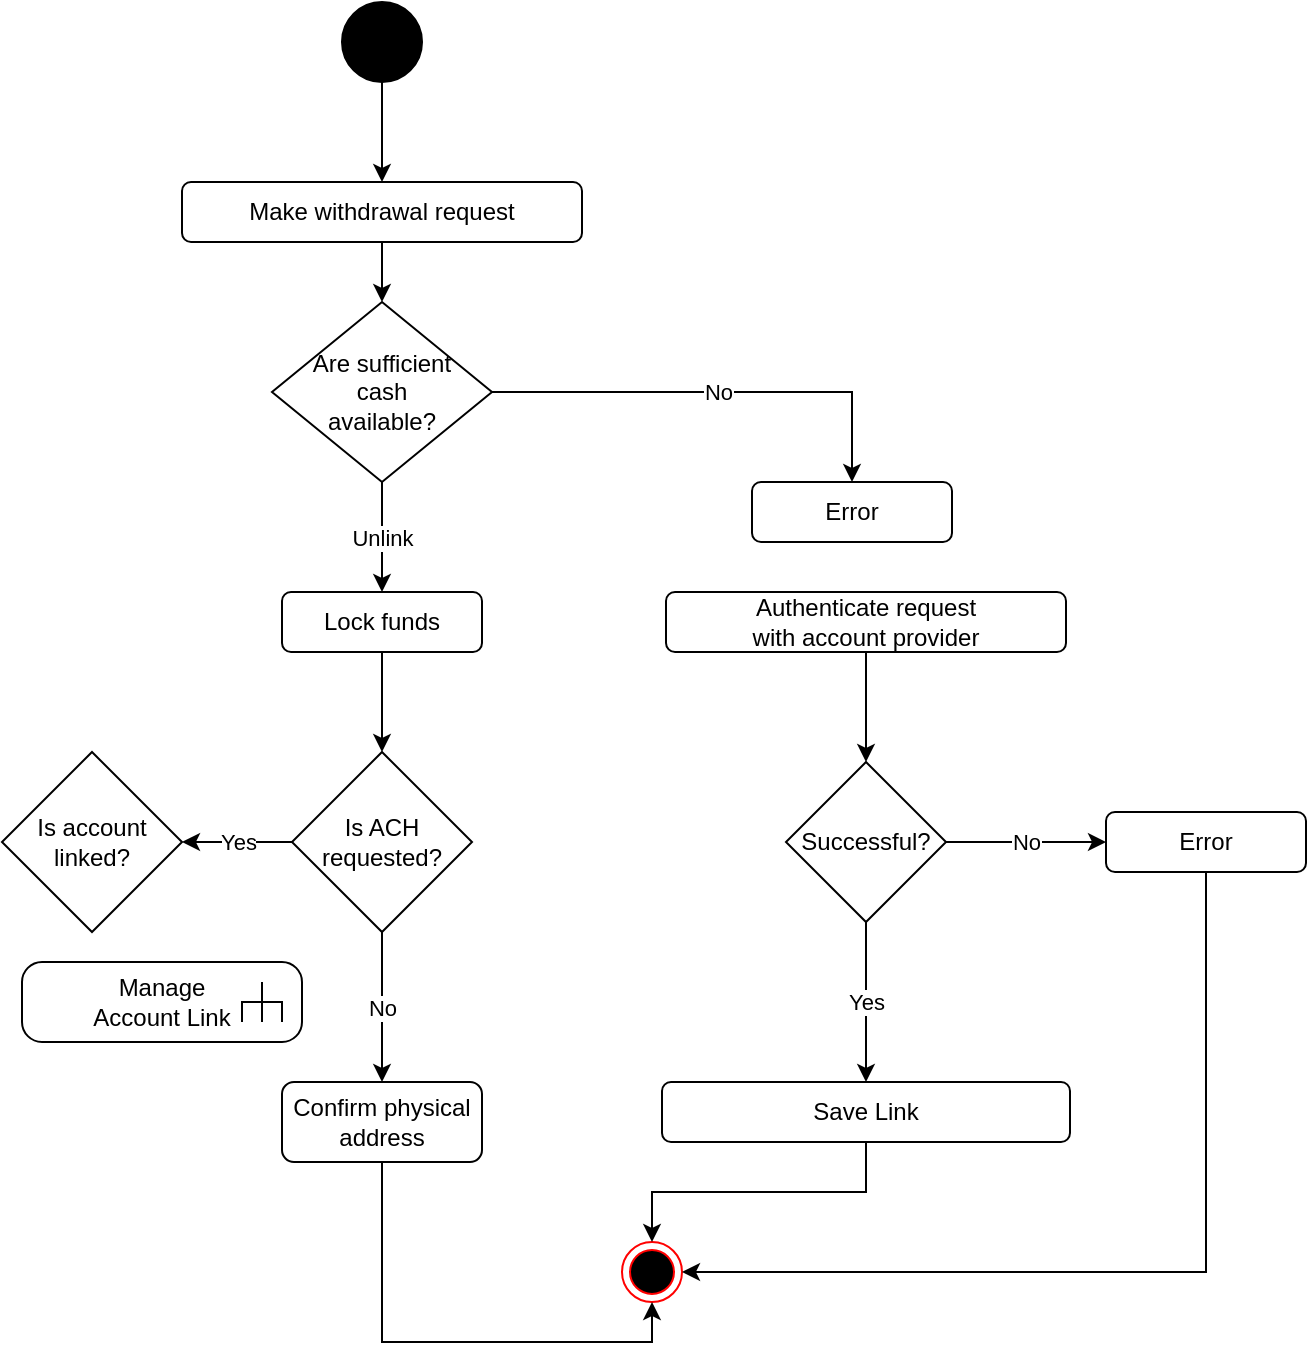 <mxfile version="13.10.0" type="github"><diagram id="h0yh4uh9Ou2qqzZrw4VW" name="Page-1"><mxGraphModel dx="1038" dy="548" grid="1" gridSize="10" guides="1" tooltips="1" connect="1" arrows="1" fold="1" page="1" pageScale="1" pageWidth="850" pageHeight="1100" math="0" shadow="0"><root><mxCell id="0"/><mxCell id="1" parent="0"/><mxCell id="fXs1r2CifXFu1rM4M8Fj-4" value="" style="edgeStyle=orthogonalEdgeStyle;rounded=0;orthogonalLoop=1;jettySize=auto;html=1;" parent="1" source="fXs1r2CifXFu1rM4M8Fj-1" target="fXs1r2CifXFu1rM4M8Fj-2" edge="1"><mxGeometry relative="1" as="geometry"/></mxCell><mxCell id="fXs1r2CifXFu1rM4M8Fj-1" value="" style="ellipse;whiteSpace=wrap;html=1;aspect=fixed;fillColor=#000000;" parent="1" vertex="1"><mxGeometry x="220" y="40" width="40" height="40" as="geometry"/></mxCell><mxCell id="fXs1r2CifXFu1rM4M8Fj-5" value="" style="edgeStyle=orthogonalEdgeStyle;rounded=0;orthogonalLoop=1;jettySize=auto;html=1;" parent="1" source="fXs1r2CifXFu1rM4M8Fj-2" target="fXs1r2CifXFu1rM4M8Fj-3" edge="1"><mxGeometry relative="1" as="geometry"/></mxCell><mxCell id="fXs1r2CifXFu1rM4M8Fj-2" value="Make withdrawal request" style="rounded=1;whiteSpace=wrap;html=1;fillColor=#FFFFFF;" parent="1" vertex="1"><mxGeometry x="140" y="130" width="200" height="30" as="geometry"/></mxCell><mxCell id="fXs1r2CifXFu1rM4M8Fj-21" value="No" style="edgeStyle=orthogonalEdgeStyle;rounded=0;orthogonalLoop=1;jettySize=auto;html=1;entryX=0.5;entryY=0;entryDx=0;entryDy=0;" parent="1" source="fXs1r2CifXFu1rM4M8Fj-3" target="sV2J27ZvD8-6GCriSnnI-1" edge="1"><mxGeometry relative="1" as="geometry"/></mxCell><mxCell id="3nmIYUlneOtOtB9sMjox-2" value="Unlink" style="edgeStyle=orthogonalEdgeStyle;rounded=0;orthogonalLoop=1;jettySize=auto;html=1;exitX=0.5;exitY=1;exitDx=0;exitDy=0;entryX=0.5;entryY=0;entryDx=0;entryDy=0;" parent="1" source="fXs1r2CifXFu1rM4M8Fj-3" target="3nmIYUlneOtOtB9sMjox-1" edge="1"><mxGeometry relative="1" as="geometry"/></mxCell><mxCell id="fXs1r2CifXFu1rM4M8Fj-3" value="Are sufficient &lt;br&gt;cash &lt;br&gt;available?" style="rhombus;whiteSpace=wrap;html=1;fillColor=#FFFFFF;" parent="1" vertex="1"><mxGeometry x="185" y="190" width="110" height="90" as="geometry"/></mxCell><mxCell id="fXs1r2CifXFu1rM4M8Fj-10" value="Yes" style="edgeStyle=orthogonalEdgeStyle;rounded=0;orthogonalLoop=1;jettySize=auto;html=1;exitX=0.5;exitY=1;exitDx=0;exitDy=0;" parent="1" source="i4_D4u_NBAQ-QaVN7W0C-9" target="fXs1r2CifXFu1rM4M8Fj-8" edge="1"><mxGeometry relative="1" as="geometry"><mxPoint x="482" y="670" as="sourcePoint"/></mxGeometry></mxCell><mxCell id="i4_D4u_NBAQ-QaVN7W0C-24" value="No" style="edgeStyle=orthogonalEdgeStyle;rounded=0;orthogonalLoop=1;jettySize=auto;html=1;entryX=0;entryY=0.5;entryDx=0;entryDy=0;endArrow=classic;endFill=1;" parent="1" source="i4_D4u_NBAQ-QaVN7W0C-9" target="fXs1r2CifXFu1rM4M8Fj-20" edge="1"><mxGeometry relative="1" as="geometry"><mxPoint x="532" y="620" as="sourcePoint"/></mxGeometry></mxCell><mxCell id="fXs1r2CifXFu1rM4M8Fj-8" value="Save Link" style="rounded=1;whiteSpace=wrap;html=1;fillColor=#FFFFFF;" parent="1" vertex="1"><mxGeometry x="380" y="580" width="204" height="30" as="geometry"/></mxCell><mxCell id="fXs1r2CifXFu1rM4M8Fj-15" value="" style="ellipse;html=1;shape=endState;fillColor=#000000;strokeColor=#ff0000;" parent="1" vertex="1"><mxGeometry x="360" y="660" width="30" height="30" as="geometry"/></mxCell><mxCell id="fXs1r2CifXFu1rM4M8Fj-18" value="" style="edgeStyle=orthogonalEdgeStyle;rounded=0;orthogonalLoop=1;jettySize=auto;html=1;entryX=0.5;entryY=0;entryDx=0;entryDy=0;exitX=0.5;exitY=1;exitDx=0;exitDy=0;" parent="1" source="fXs1r2CifXFu1rM4M8Fj-17" target="i4_D4u_NBAQ-QaVN7W0C-9" edge="1"><mxGeometry relative="1" as="geometry"><Array as="points"/></mxGeometry></mxCell><mxCell id="fXs1r2CifXFu1rM4M8Fj-17" value="Authenticate request &lt;br&gt;with account provider" style="rounded=1;whiteSpace=wrap;html=1;fillColor=#FFFFFF;" parent="1" vertex="1"><mxGeometry x="382" y="335" width="200" height="30" as="geometry"/></mxCell><mxCell id="172J_nD0b8XnX22oL_3--1" style="edgeStyle=orthogonalEdgeStyle;rounded=0;orthogonalLoop=1;jettySize=auto;html=1;exitX=0.5;exitY=1;exitDx=0;exitDy=0;entryX=1;entryY=0.5;entryDx=0;entryDy=0;" parent="1" source="fXs1r2CifXFu1rM4M8Fj-20" target="fXs1r2CifXFu1rM4M8Fj-15" edge="1"><mxGeometry relative="1" as="geometry"><Array as="points"><mxPoint x="652" y="675"/></Array></mxGeometry></mxCell><mxCell id="fXs1r2CifXFu1rM4M8Fj-20" value="Error" style="rounded=1;whiteSpace=wrap;html=1;fillColor=#FFFFFF;" parent="1" vertex="1"><mxGeometry x="602" y="445" width="100" height="30" as="geometry"/></mxCell><mxCell id="i4_D4u_NBAQ-QaVN7W0C-3" style="edgeStyle=orthogonalEdgeStyle;rounded=0;orthogonalLoop=1;jettySize=auto;html=1;entryX=0.5;entryY=0;entryDx=0;entryDy=0;exitX=0.5;exitY=1;exitDx=0;exitDy=0;" parent="1" source="fXs1r2CifXFu1rM4M8Fj-8" target="fXs1r2CifXFu1rM4M8Fj-15" edge="1"><mxGeometry relative="1" as="geometry"><mxPoint x="482" y="880" as="targetPoint"/><mxPoint x="482" y="860" as="sourcePoint"/></mxGeometry></mxCell><mxCell id="i4_D4u_NBAQ-QaVN7W0C-9" value="Successful?" style="rhombus;whiteSpace=wrap;html=1;fillColor=#FFFFFF;" parent="1" vertex="1"><mxGeometry x="442" y="420" width="80" height="80" as="geometry"/></mxCell><mxCell id="3nmIYUlneOtOtB9sMjox-5" style="edgeStyle=orthogonalEdgeStyle;rounded=0;orthogonalLoop=1;jettySize=auto;html=1;entryX=0.5;entryY=0;entryDx=0;entryDy=0;" parent="1" source="3nmIYUlneOtOtB9sMjox-1" target="3nmIYUlneOtOtB9sMjox-3" edge="1"><mxGeometry relative="1" as="geometry"/></mxCell><mxCell id="3nmIYUlneOtOtB9sMjox-1" value="Lock funds" style="rounded=1;whiteSpace=wrap;html=1;fillColor=#FFFFFF;" parent="1" vertex="1"><mxGeometry x="190" y="335" width="100" height="30" as="geometry"/></mxCell><mxCell id="3nmIYUlneOtOtB9sMjox-6" value="No" style="edgeStyle=orthogonalEdgeStyle;rounded=0;orthogonalLoop=1;jettySize=auto;html=1;entryX=0.5;entryY=0;entryDx=0;entryDy=0;" parent="1" source="3nmIYUlneOtOtB9sMjox-3" target="3nmIYUlneOtOtB9sMjox-4" edge="1"><mxGeometry relative="1" as="geometry"/></mxCell><mxCell id="3nmIYUlneOtOtB9sMjox-11" value="Yes" style="edgeStyle=orthogonalEdgeStyle;rounded=0;orthogonalLoop=1;jettySize=auto;html=1;entryX=1;entryY=0.5;entryDx=0;entryDy=0;exitX=0;exitY=0.5;exitDx=0;exitDy=0;" parent="1" source="3nmIYUlneOtOtB9sMjox-3" target="sV2J27ZvD8-6GCriSnnI-2" edge="1"><mxGeometry relative="1" as="geometry"><mxPoint x="352" y="675" as="targetPoint"/></mxGeometry></mxCell><mxCell id="3nmIYUlneOtOtB9sMjox-3" value="Is ACH requested?" style="rhombus;whiteSpace=wrap;html=1;fillColor=#FFFFFF;" parent="1" vertex="1"><mxGeometry x="195" y="415" width="90" height="90" as="geometry"/></mxCell><mxCell id="3nmIYUlneOtOtB9sMjox-10" style="edgeStyle=orthogonalEdgeStyle;rounded=0;orthogonalLoop=1;jettySize=auto;html=1;entryX=0.5;entryY=1;entryDx=0;entryDy=0;exitX=0.5;exitY=1;exitDx=0;exitDy=0;" parent="1" source="3nmIYUlneOtOtB9sMjox-4" target="fXs1r2CifXFu1rM4M8Fj-15" edge="1"><mxGeometry relative="1" as="geometry"><mxPoint x="220" y="700" as="targetPoint"/></mxGeometry></mxCell><mxCell id="3nmIYUlneOtOtB9sMjox-4" value="Confirm physical address" style="rounded=1;whiteSpace=wrap;html=1;fillColor=#FFFFFF;" parent="1" vertex="1"><mxGeometry x="190" y="580" width="100" height="40" as="geometry"/></mxCell><mxCell id="sV2J27ZvD8-6GCriSnnI-1" value="Error" style="rounded=1;whiteSpace=wrap;html=1;fillColor=#FFFFFF;" vertex="1" parent="1"><mxGeometry x="425" y="280" width="100" height="30" as="geometry"/></mxCell><mxCell id="sV2J27ZvD8-6GCriSnnI-2" value="Is account linked?" style="rhombus;whiteSpace=wrap;html=1;fillColor=#FFFFFF;" vertex="1" parent="1"><mxGeometry x="50" y="415" width="90" height="90" as="geometry"/></mxCell><mxCell id="sV2J27ZvD8-6GCriSnnI-4" value="Manage &lt;br&gt;Account Link" style="html=1;shape=mxgraph.sysml.callBehAct;whiteSpace=wrap;align=center;" vertex="1" parent="1"><mxGeometry x="60" y="520" width="140" height="40" as="geometry"/></mxCell></root></mxGraphModel></diagram></mxfile>